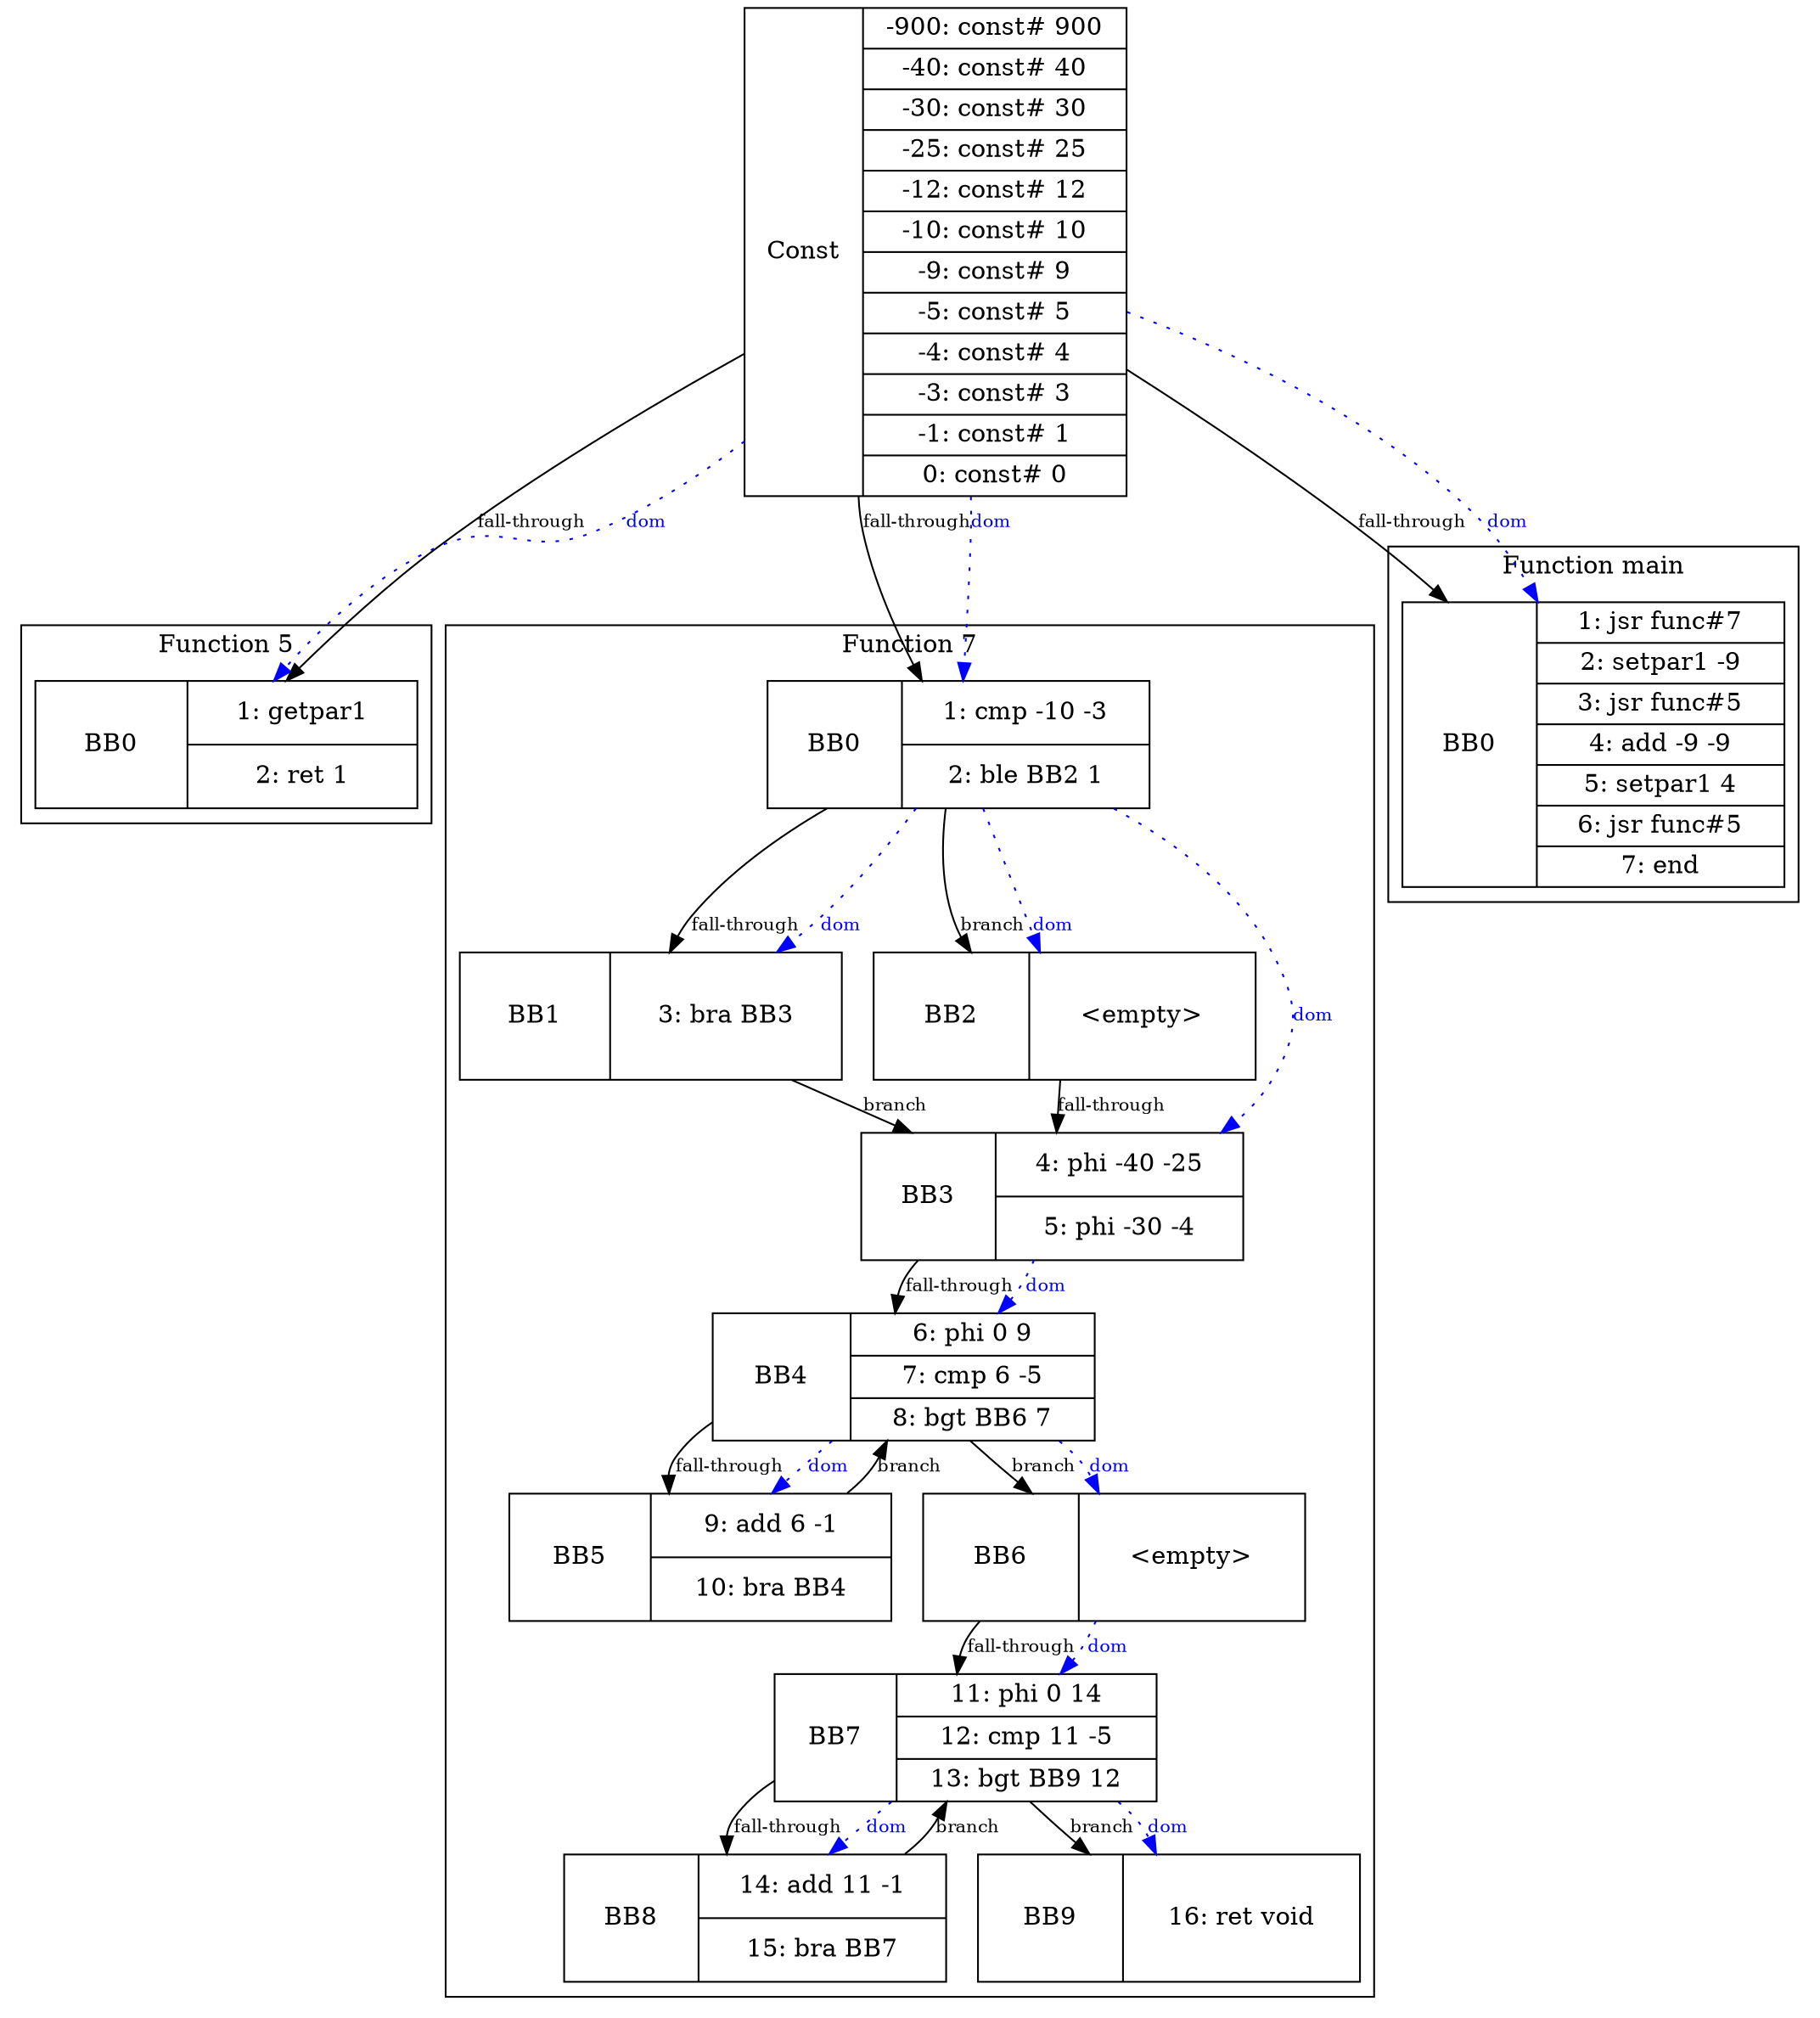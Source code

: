 digraph ir {
subgraph cluster_5 {
	node [shape=record];
	label="Function 5";
	rankdir=TB;
	ranksep=1.0;
	nodesep=0.5;

	BB0_5 [width=3.0, height=1.0, label="BB0 | {1: getpar1 | 2: ret 1}"];
}
subgraph cluster_7 {
	node [shape=record];
	label="Function 7";
	rankdir=TB;
	ranksep=1.0;
	nodesep=0.5;

	BB0_7 [width=3.0, height=1.0, label="BB0 | {1: cmp -10 -3 | 2: ble BB2 1}"];
	BB0_7 -> BB1_7 [label="fall-through", fontsize=10];
	BB0_7 -> BB2_7 [label="branch", fontsize=10];
	BB1_7 [width=3.0, height=1.0, label="BB1 | {3: bra BB3}"];
	BB1_7 -> BB3_7 [label="branch", fontsize=10];
	BB0_7 -> BB1_7 [style=dotted, color=blue, fontsize=10, label="dom", fontcolor=blue];
	BB2_7 [width=3.0, height=1.0, label="BB2 | {\<empty\>}"];
	BB2_7 -> BB3_7 [label="fall-through", fontsize=10];
	BB0_7 -> BB2_7 [style=dotted, color=blue, fontsize=10, label="dom", fontcolor=blue];
	BB3_7 [width=3.0, height=1.0, label="BB3 | {4: phi -40 -25 | 5: phi -30 -4}"];
	BB3_7 -> BB4_7 [label="fall-through", fontsize=10];
	BB0_7 -> BB3_7 [style=dotted, color=blue, fontsize=10, label="dom", fontcolor=blue];
	BB4_7 [width=3.0, height=1.0, label="BB4 | {6: phi 0 9 | 7: cmp 6 -5 | 8: bgt BB6 7}"];
	BB4_7 -> BB5_7 [label="fall-through", fontsize=10];
	BB4_7 -> BB6_7 [label="branch", fontsize=10];
	BB3_7 -> BB4_7 [style=dotted, color=blue, fontsize=10, label="dom", fontcolor=blue];
	BB5_7 [width=3.0, height=1.0, label="BB5 | {9: add 6 -1 | 10: bra BB4}"];
	BB5_7 -> BB4_7 [label="branch", fontsize=10];
	BB4_7 -> BB5_7 [style=dotted, color=blue, fontsize=10, label="dom", fontcolor=blue];
	BB6_7 [width=3.0, height=1.0, label="BB6 | {\<empty\>}"];
	BB6_7 -> BB7_7 [label="fall-through", fontsize=10];
	BB4_7 -> BB6_7 [style=dotted, color=blue, fontsize=10, label="dom", fontcolor=blue];
	BB7_7 [width=3.0, height=1.0, label="BB7 | {11: phi 0 14 | 12: cmp 11 -5 | 13: bgt BB9 12}"];
	BB7_7 -> BB8_7 [label="fall-through", fontsize=10];
	BB7_7 -> BB9_7 [label="branch", fontsize=10];
	BB6_7 -> BB7_7 [style=dotted, color=blue, fontsize=10, label="dom", fontcolor=blue];
	BB8_7 [width=3.0, height=1.0, label="BB8 | {14: add 11 -1 | 15: bra BB7}"];
	BB8_7 -> BB7_7 [label="branch", fontsize=10];
	BB7_7 -> BB8_7 [style=dotted, color=blue, fontsize=10, label="dom", fontcolor=blue];
	BB9_7 [width=3.0, height=1.0, label="BB9 | {16: ret void}"];
	BB7_7 -> BB9_7 [style=dotted, color=blue, fontsize=10, label="dom", fontcolor=blue];
}
subgraph cluster_main {
	node [shape=record];
	label="Function main";
	rankdir=TB;
	ranksep=1.0;
	nodesep=0.5;

	BB0_main [width=3.0, height=1.0, label="BB0 | {1: jsr func#7 | 2: setpar1 -9 | 3: jsr func#5 | 4: add -9 -9 | 5: setpar1 4 | 6: jsr func#5 | 7: end}"];
}
subgraph const_block {
	const_block [shape=record, width=3.0, height=1.0, label="Const | {-900: const# 900 | -40: const# 40 | -30: const# 30 | -25: const# 25 | -12: const# 12 | -10: const# 10 | -9: const# 9 | -5: const# 5 | -4: const# 4 | -3: const# 3 | -1: const# 1 | 0: const# 0}"];
	const_block -> BB0_5 [label="fall-through", fontsize=10];
	const_block -> BB0_5 [label="dom", color=blue, style=dotted, fontsize=10, fontcolor=blue];
	const_block -> BB0_7 [label="fall-through", fontsize=10];
	const_block -> BB0_7 [label="dom", color=blue, style=dotted, fontsize=10, fontcolor=blue];
	const_block -> BB0_main [label="fall-through", fontsize=10];
	const_block -> BB0_main [label="dom", color=blue, style=dotted, fontsize=10, fontcolor=blue];
}
}
